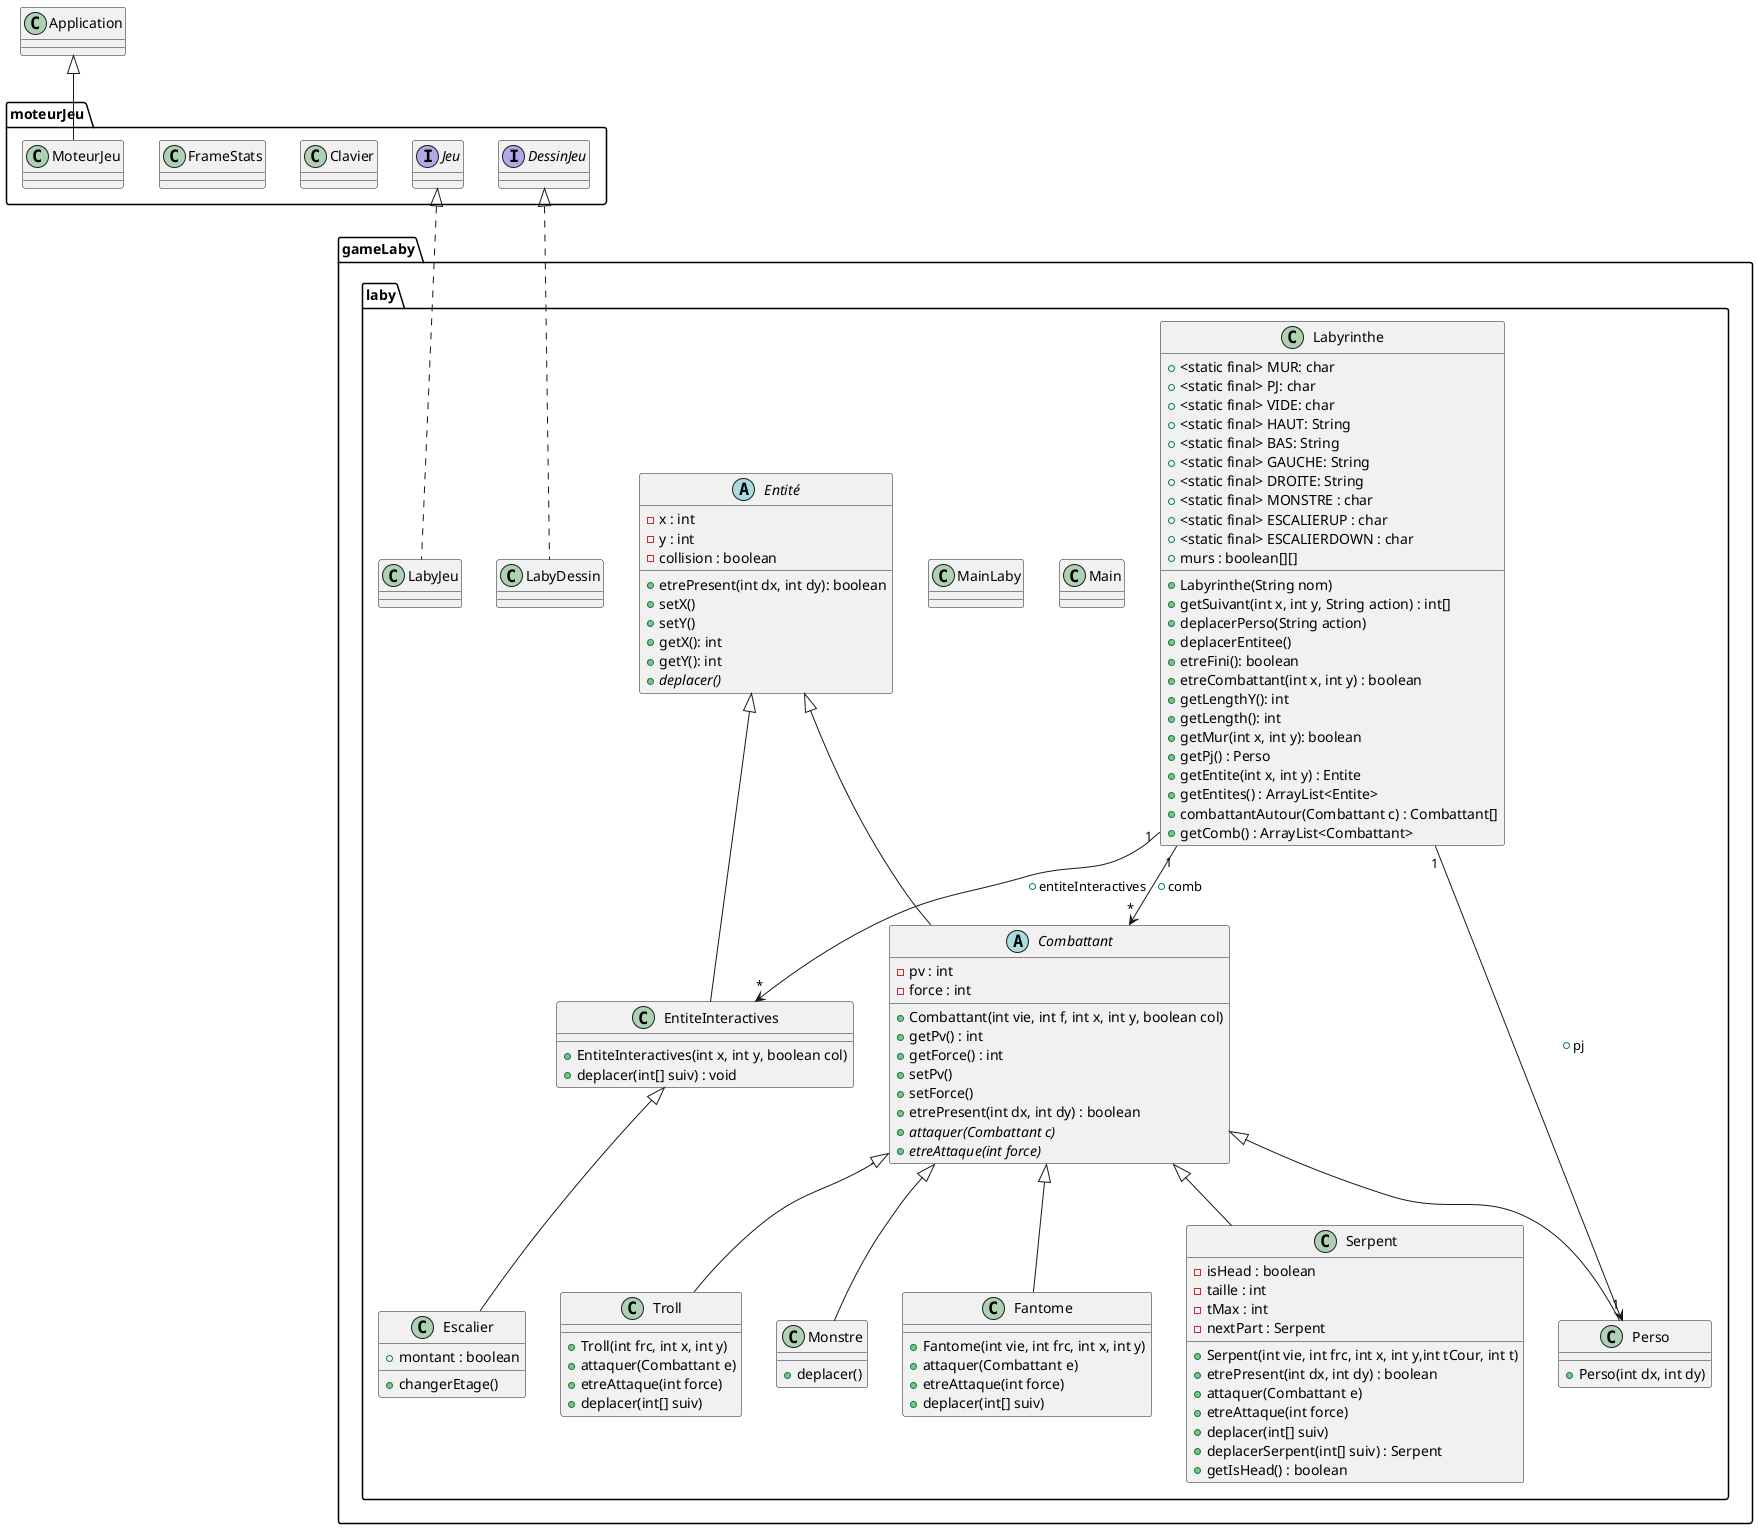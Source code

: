 @startuml

package gameLaby.laby{

class Labyrinthe{
+ <static final> MUR: char
+ <static final> PJ: char
+ <static final> VIDE: char
+ <static final> HAUT: String
+ <static final> BAS: String
+ <static final> GAUCHE: String
+ <static final> DROITE: String
+ <static final> MONSTRE : char
+ <static final> ESCALIERUP : char
+ <static final> ESCALIERDOWN : char
+ murs : boolean[][]
+ Labyrinthe(String nom)
+ getSuivant(int x, int y, String action) : int[]
+ deplacerPerso(String action)
+ deplacerEntitee()
+ etreFini(): boolean
+ etreCombattant(int x, int y) : boolean
+ getLengthY(): int
+ getLength(): int
+ getMur(int x, int y): boolean
+ getPj() : Perso
+ getEntite(int x, int y) : Entite
+ getEntites() : ArrayList<Entite>
+ combattantAutour(Combattant c) : Combattant[]
+ getComb() : ArrayList<Combattant>
}


class Main{
}

class MainLaby{
}

class Perso{
+Perso(int dx, int dy)
}

Abstract class Entité{
- x : int
- y : int
- collision : boolean
+ etrePresent(int dx, int dy): boolean
+setX()
+setY()
+getX(): int
+getY(): int
+{abstract}deplacer()
}

Abstract class Combattant{
- pv : int
- force : int
+ Combattant(int vie, int f, int x, int y, boolean col)
+ getPv() : int
+ getForce() : int
+ setPv()
+ setForce()
+ etrePresent(int dx, int dy) : boolean
+ {abstract}attaquer(Combattant c)
+ {abstract}etreAttaque(int force)
}

class EntiteInteractives{
+ EntiteInteractives(int x, int y, boolean col)
+ deplacer(int[] suiv) : void
}

class Monstre{
+ deplacer()
}

class Fantome{
+ Fantome(int vie, int frc, int x, int y)
+ attaquer(Combattant e)
+ etreAttaque(int force)
+ deplacer(int[] suiv)
}

class Serpent{
- isHead : boolean
- taille : int
- tMax : int
- nextPart : Serpent
+ Serpent(int vie, int frc, int x, int y,int tCour, int t)
+ etrePresent(int dx, int dy) : boolean
+ attaquer(Combattant e)
+ etreAttaque(int force)
+ deplacer(int[] suiv)
+ deplacerSerpent(int[] suiv) : Serpent
+ getIsHead() : boolean
}

class Troll{
+ Troll(int frc, int x, int y)
+ attaquer(Combattant e)
+ etreAttaque(int force)
+ deplacer(int[] suiv)
}

class Escalier{
+ montant : boolean
+ changerEtage()
}

class LabyJeu{
}

class LabyDessin{
}

}

package moteurJeu{

interface Jeu{
}

interface DessinJeu{
}

class Clavier{
}

class FrameStats{
}

class MoteurJeu{
}

}

Labyrinthe "1" --> "*" EntiteInteractives : + entiteInteractives
Labyrinthe "1" --> "*" Combattant : + comb
Labyrinthe "1" --> "1" Perso : + pj

Entité <|-- Combattant
Entité <|-- EntiteInteractives
Combattant <|-- Monstre
Combattant <|-- Perso
Combattant <|-- Fantome
Combattant <|-- Serpent
Combattant <|-- Troll
EntiteInteractives <|-- Escalier
Jeu <|.. LabyJeu
DessinJeu <|.. LabyDessin
Application <|-- MoteurJeu

@enduml